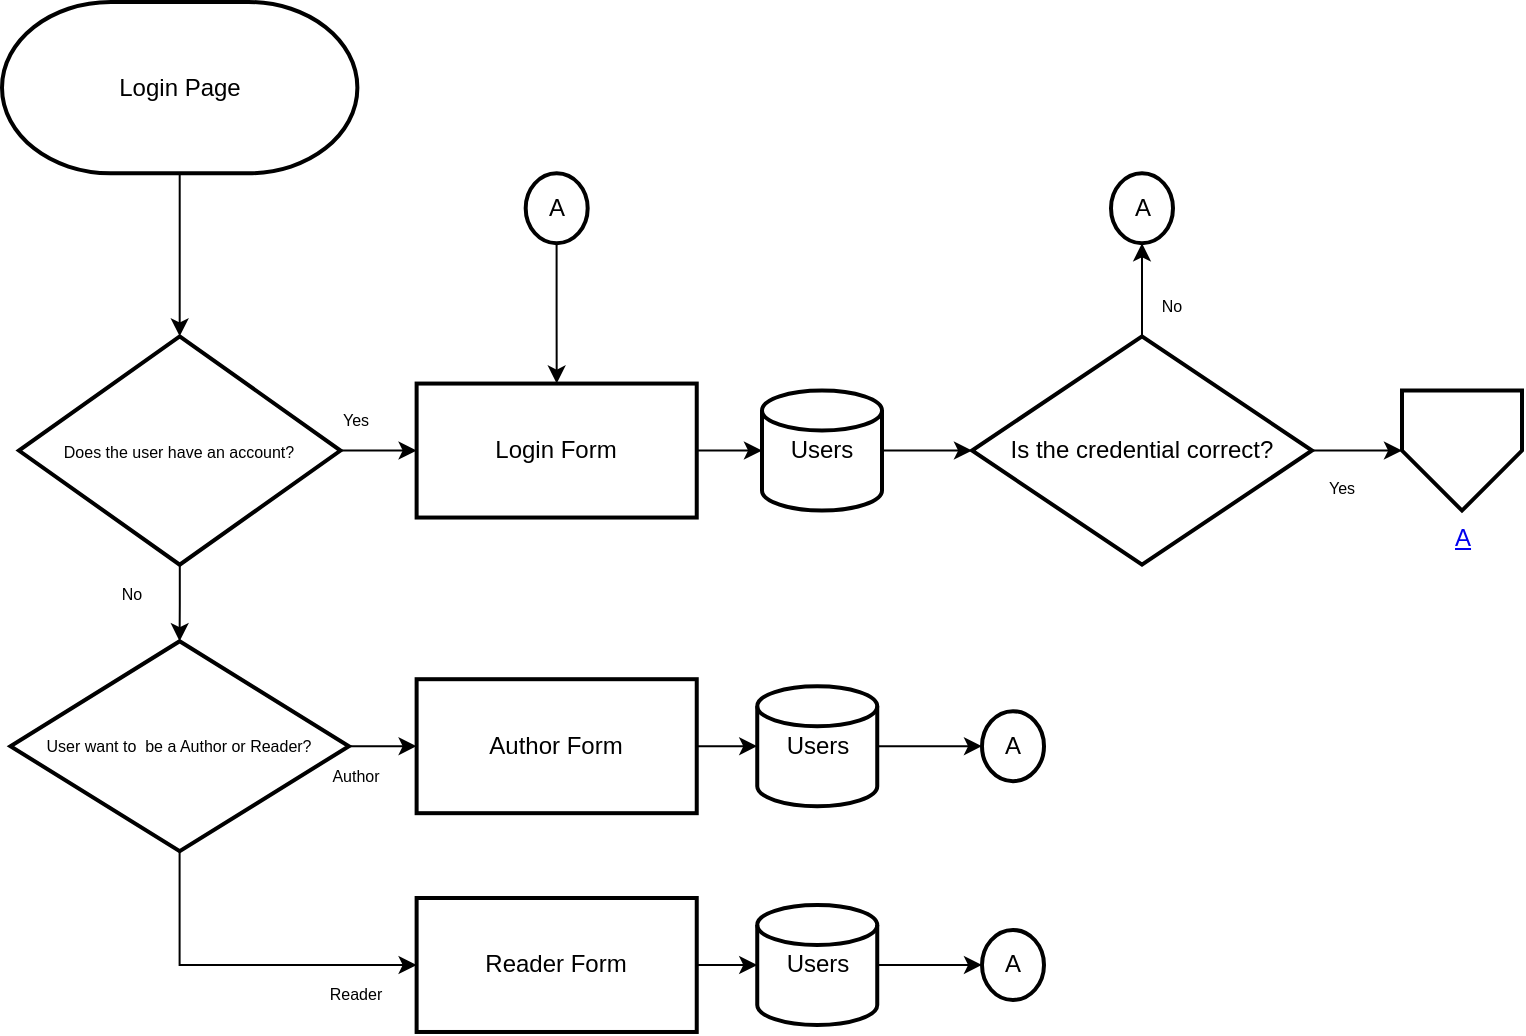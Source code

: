 <mxfile version="24.7.4" pages="2">
  <diagram name="Login Page" id="IQn6E6VwJ3_MwkaCUBP-">
    <mxGraphModel dx="767" dy="634" grid="1" gridSize="35" guides="1" tooltips="1" connect="1" arrows="1" fold="1" page="1" pageScale="1" pageWidth="1169" pageHeight="827" background="#ffffff" math="0" shadow="0">
      <root>
        <mxCell id="0" />
        <mxCell id="1" parent="0" />
        <mxCell id="KtXauQGQhGusqzx7ve6f-242" style="edgeStyle=orthogonalEdgeStyle;rounded=0;orthogonalLoop=1;jettySize=auto;html=1;entryX=0.5;entryY=0;entryDx=0;entryDy=0;entryPerimeter=0;labelBackgroundColor=none;fontColor=default;" edge="1" parent="1" source="KtXauQGQhGusqzx7ve6f-230" target="KtXauQGQhGusqzx7ve6f-235">
          <mxGeometry relative="1" as="geometry">
            <mxPoint x="293.846" y="384.35" as="targetPoint" />
          </mxGeometry>
        </mxCell>
        <mxCell id="KtXauQGQhGusqzx7ve6f-230" value="Login Page" style="strokeWidth=2;html=1;shape=mxgraph.flowchart.terminator;whiteSpace=wrap;rounded=0;labelBackgroundColor=none;" vertex="1" parent="1">
          <mxGeometry x="205" y="156" width="177.692" height="85.631" as="geometry" />
        </mxCell>
        <mxCell id="KtXauQGQhGusqzx7ve6f-240" value="" style="edgeStyle=orthogonalEdgeStyle;rounded=0;orthogonalLoop=1;jettySize=auto;html=1;entryX=0;entryY=0.5;entryDx=0;entryDy=0;labelBackgroundColor=none;fontColor=default;" edge="1" parent="1" source="KtXauQGQhGusqzx7ve6f-235" target="KtXauQGQhGusqzx7ve6f-272">
          <mxGeometry relative="1" as="geometry">
            <mxPoint x="412.308" y="380.272" as="targetPoint" />
          </mxGeometry>
        </mxCell>
        <mxCell id="KtXauQGQhGusqzx7ve6f-266" value="" style="edgeStyle=orthogonalEdgeStyle;rounded=0;orthogonalLoop=1;jettySize=auto;html=1;labelBackgroundColor=none;fontColor=default;" edge="1" parent="1" source="KtXauQGQhGusqzx7ve6f-235" target="KtXauQGQhGusqzx7ve6f-265">
          <mxGeometry relative="1" as="geometry" />
        </mxCell>
        <mxCell id="KtXauQGQhGusqzx7ve6f-235" value="&lt;font style=&quot;font-size: 8px;&quot;&gt;Does the user have an account?&lt;/font&gt;" style="strokeWidth=2;html=1;shape=mxgraph.flowchart.decision;whiteSpace=wrap;align=center;fontSize=10;rounded=0;labelBackgroundColor=none;" vertex="1" parent="1">
          <mxGeometry x="213.46" y="323.18" width="160.77" height="114.17" as="geometry" />
        </mxCell>
        <mxCell id="KtXauQGQhGusqzx7ve6f-256" value="" style="edgeStyle=orthogonalEdgeStyle;rounded=0;orthogonalLoop=1;jettySize=auto;html=1;labelBackgroundColor=none;fontColor=default;" edge="1" parent="1" source="KtXauQGQhGusqzx7ve6f-239" target="KtXauQGQhGusqzx7ve6f-259">
          <mxGeometry relative="1" as="geometry">
            <mxPoint x="579.959" y="528.107" as="targetPoint" />
          </mxGeometry>
        </mxCell>
        <mxCell id="KtXauQGQhGusqzx7ve6f-239" value="Author Form" style="rounded=0;whiteSpace=wrap;html=1;absoluteArcSize=1;arcSize=14;strokeWidth=2;labelBackgroundColor=none;" vertex="1" parent="1">
          <mxGeometry x="412.31" y="494.598" width="140.061" height="66.99" as="geometry" />
        </mxCell>
        <mxCell id="KtXauQGQhGusqzx7ve6f-274" value="" style="edgeStyle=orthogonalEdgeStyle;rounded=0;orthogonalLoop=1;jettySize=auto;html=1;labelBackgroundColor=none;fontColor=default;" edge="1" parent="1" source="KtXauQGQhGusqzx7ve6f-259" target="KtXauQGQhGusqzx7ve6f-263">
          <mxGeometry relative="1" as="geometry" />
        </mxCell>
        <mxCell id="KtXauQGQhGusqzx7ve6f-259" value="Users" style="strokeWidth=2;html=1;shape=mxgraph.flowchart.database;whiteSpace=wrap;rounded=0;labelBackgroundColor=none;" vertex="1" parent="1">
          <mxGeometry x="582.62" y="498.09" width="60" height="60" as="geometry" />
        </mxCell>
        <mxCell id="KtXauQGQhGusqzx7ve6f-263" value="A" style="strokeWidth=2;html=1;shape=mxgraph.flowchart.start_2;whiteSpace=wrap;rounded=0;labelBackgroundColor=none;" vertex="1" parent="1">
          <mxGeometry x="695" y="510.59" width="31" height="35" as="geometry" />
        </mxCell>
        <mxCell id="KtXauQGQhGusqzx7ve6f-267" value="" style="edgeStyle=orthogonalEdgeStyle;rounded=0;orthogonalLoop=1;jettySize=auto;html=1;labelBackgroundColor=none;fontColor=default;" edge="1" parent="1" source="KtXauQGQhGusqzx7ve6f-265" target="KtXauQGQhGusqzx7ve6f-239">
          <mxGeometry relative="1" as="geometry" />
        </mxCell>
        <mxCell id="KtXauQGQhGusqzx7ve6f-269" style="edgeStyle=orthogonalEdgeStyle;rounded=0;orthogonalLoop=1;jettySize=auto;html=1;entryX=0;entryY=0.5;entryDx=0;entryDy=0;labelBackgroundColor=none;fontColor=default;" edge="1" parent="1" source="KtXauQGQhGusqzx7ve6f-265" target="KtXauQGQhGusqzx7ve6f-268">
          <mxGeometry relative="1" as="geometry">
            <Array as="points">
              <mxPoint x="294" y="637" />
            </Array>
          </mxGeometry>
        </mxCell>
        <mxCell id="KtXauQGQhGusqzx7ve6f-265" value="User want to&amp;nbsp; be a Author or Reader?" style="strokeWidth=2;html=1;shape=mxgraph.flowchart.decision;whiteSpace=wrap;align=center;fontSize=8;horizontal=1;verticalAlign=middle;rounded=0;labelBackgroundColor=none;" vertex="1" parent="1">
          <mxGeometry x="209.23" y="475.59" width="169.23" height="105" as="geometry" />
        </mxCell>
        <mxCell id="KtXauQGQhGusqzx7ve6f-271" value="" style="edgeStyle=orthogonalEdgeStyle;rounded=0;orthogonalLoop=1;jettySize=auto;html=1;labelBackgroundColor=none;fontColor=default;" edge="1" parent="1" source="KtXauQGQhGusqzx7ve6f-268" target="KtXauQGQhGusqzx7ve6f-270">
          <mxGeometry relative="1" as="geometry" />
        </mxCell>
        <mxCell id="KtXauQGQhGusqzx7ve6f-268" value="Reader Form" style="rounded=0;whiteSpace=wrap;html=1;absoluteArcSize=1;arcSize=14;strokeWidth=2;labelBackgroundColor=none;" vertex="1" parent="1">
          <mxGeometry x="412.31" y="603.998" width="140.061" height="66.99" as="geometry" />
        </mxCell>
        <mxCell id="KtXauQGQhGusqzx7ve6f-275" value="" style="edgeStyle=orthogonalEdgeStyle;rounded=0;orthogonalLoop=1;jettySize=auto;html=1;labelBackgroundColor=none;fontColor=default;" edge="1" parent="1" source="KtXauQGQhGusqzx7ve6f-270" target="KtXauQGQhGusqzx7ve6f-273">
          <mxGeometry relative="1" as="geometry" />
        </mxCell>
        <mxCell id="KtXauQGQhGusqzx7ve6f-270" value="Users" style="strokeWidth=2;html=1;shape=mxgraph.flowchart.database;whiteSpace=wrap;rounded=0;labelBackgroundColor=none;" vertex="1" parent="1">
          <mxGeometry x="582.62" y="607.49" width="60" height="60" as="geometry" />
        </mxCell>
        <mxCell id="q3plZngy9iw-1TfEcPt4-3" value="" style="edgeStyle=orthogonalEdgeStyle;rounded=0;orthogonalLoop=1;jettySize=auto;html=1;entryX=0;entryY=0.5;entryDx=0;entryDy=0;entryPerimeter=0;" edge="1" parent="1" source="KtXauQGQhGusqzx7ve6f-272" target="q3plZngy9iw-1TfEcPt4-6">
          <mxGeometry relative="1" as="geometry" />
        </mxCell>
        <mxCell id="KtXauQGQhGusqzx7ve6f-272" value="Login Form" style="rounded=0;whiteSpace=wrap;html=1;absoluteArcSize=1;arcSize=14;strokeWidth=2;labelBackgroundColor=none;" vertex="1" parent="1">
          <mxGeometry x="412.31" y="346.778" width="140.061" height="66.99" as="geometry" />
        </mxCell>
        <mxCell id="KtXauQGQhGusqzx7ve6f-273" value="A" style="strokeWidth=2;html=1;shape=mxgraph.flowchart.start_2;whiteSpace=wrap;rounded=0;labelBackgroundColor=none;" vertex="1" parent="1">
          <mxGeometry x="695" y="619.99" width="31" height="35" as="geometry" />
        </mxCell>
        <mxCell id="KtXauQGQhGusqzx7ve6f-277" value="" style="edgeStyle=orthogonalEdgeStyle;rounded=0;orthogonalLoop=1;jettySize=auto;html=1;labelBackgroundColor=none;fontColor=default;" edge="1" parent="1" source="KtXauQGQhGusqzx7ve6f-276" target="KtXauQGQhGusqzx7ve6f-272">
          <mxGeometry relative="1" as="geometry" />
        </mxCell>
        <mxCell id="KtXauQGQhGusqzx7ve6f-276" value="A" style="strokeWidth=2;html=1;shape=mxgraph.flowchart.start_2;whiteSpace=wrap;rounded=0;labelBackgroundColor=none;" vertex="1" parent="1">
          <mxGeometry x="466.84" y="241.63" width="31" height="35" as="geometry" />
        </mxCell>
        <mxCell id="KtXauQGQhGusqzx7ve6f-278" value="&lt;a href=&quot;data:page/id,NMGtGAgAI5YezFN_Et-A&quot;&gt;A&lt;/a&gt;" style="verticalLabelPosition=bottom;verticalAlign=top;html=1;shape=offPageConnector;rounded=0;size=0.5;strokeWidth=2;labelBackgroundColor=none;" vertex="1" parent="1">
          <mxGeometry x="905" y="350.27" width="60" height="60" as="geometry" />
        </mxCell>
        <mxCell id="q3plZngy9iw-1TfEcPt4-10" value="" style="edgeStyle=orthogonalEdgeStyle;rounded=0;orthogonalLoop=1;jettySize=auto;html=1;" edge="1" parent="1" source="q3plZngy9iw-1TfEcPt4-2" target="KtXauQGQhGusqzx7ve6f-278">
          <mxGeometry relative="1" as="geometry" />
        </mxCell>
        <mxCell id="q3plZngy9iw-1TfEcPt4-12" value="" style="edgeStyle=orthogonalEdgeStyle;rounded=0;orthogonalLoop=1;jettySize=auto;html=1;" edge="1" parent="1" source="q3plZngy9iw-1TfEcPt4-2" target="q3plZngy9iw-1TfEcPt4-11">
          <mxGeometry relative="1" as="geometry" />
        </mxCell>
        <mxCell id="q3plZngy9iw-1TfEcPt4-2" value="&lt;span style=&quot;font-size: 12px;&quot;&gt;Is the credential correct?&lt;/span&gt;" style="strokeWidth=2;html=1;shape=mxgraph.flowchart.decision;whiteSpace=wrap;align=center;fontSize=10;rounded=0;labelBackgroundColor=none;" vertex="1" parent="1">
          <mxGeometry x="690" y="323.18" width="170" height="114.17" as="geometry" />
        </mxCell>
        <mxCell id="q3plZngy9iw-1TfEcPt4-4" value="Author" style="text;html=1;align=center;verticalAlign=middle;whiteSpace=wrap;rounded=0;fontSize=8;" vertex="1" parent="1">
          <mxGeometry x="352.31" y="528.09" width="60" height="30" as="geometry" />
        </mxCell>
        <mxCell id="q3plZngy9iw-1TfEcPt4-5" value="Reader" style="text;html=1;align=center;verticalAlign=middle;whiteSpace=wrap;rounded=0;fontSize=8;" vertex="1" parent="1">
          <mxGeometry x="352.31" y="637.49" width="60" height="30" as="geometry" />
        </mxCell>
        <mxCell id="q3plZngy9iw-1TfEcPt4-7" value="" style="edgeStyle=orthogonalEdgeStyle;rounded=0;orthogonalLoop=1;jettySize=auto;html=1;" edge="1" parent="1" source="q3plZngy9iw-1TfEcPt4-6" target="q3plZngy9iw-1TfEcPt4-2">
          <mxGeometry relative="1" as="geometry" />
        </mxCell>
        <mxCell id="q3plZngy9iw-1TfEcPt4-6" value="Users" style="strokeWidth=2;html=1;shape=mxgraph.flowchart.database;whiteSpace=wrap;rounded=0;labelBackgroundColor=none;" vertex="1" parent="1">
          <mxGeometry x="585.0" y="350.27" width="60" height="60" as="geometry" />
        </mxCell>
        <mxCell id="q3plZngy9iw-1TfEcPt4-8" value="Yes" style="text;html=1;align=center;verticalAlign=middle;whiteSpace=wrap;rounded=0;fontSize=8;" vertex="1" parent="1">
          <mxGeometry x="352.31" y="350.27" width="60" height="30" as="geometry" />
        </mxCell>
        <mxCell id="q3plZngy9iw-1TfEcPt4-9" value="No" style="text;html=1;align=center;verticalAlign=middle;whiteSpace=wrap;rounded=0;fontSize=8;" vertex="1" parent="1">
          <mxGeometry x="240" y="437.35" width="60" height="30" as="geometry" />
        </mxCell>
        <mxCell id="q3plZngy9iw-1TfEcPt4-11" value="A" style="strokeWidth=2;html=1;shape=mxgraph.flowchart.start_2;whiteSpace=wrap;rounded=0;labelBackgroundColor=none;" vertex="1" parent="1">
          <mxGeometry x="759.5" y="241.63" width="31" height="35" as="geometry" />
        </mxCell>
        <mxCell id="q3plZngy9iw-1TfEcPt4-14" value="Yes" style="text;html=1;align=center;verticalAlign=middle;whiteSpace=wrap;rounded=0;fontSize=8;" vertex="1" parent="1">
          <mxGeometry x="845" y="383.77" width="60" height="30" as="geometry" />
        </mxCell>
        <mxCell id="q3plZngy9iw-1TfEcPt4-15" value="No" style="text;html=1;align=center;verticalAlign=middle;whiteSpace=wrap;rounded=0;fontSize=8;" vertex="1" parent="1">
          <mxGeometry x="759.5" y="293.18" width="60" height="30" as="geometry" />
        </mxCell>
      </root>
    </mxGraphModel>
  </diagram>
  <diagram id="NMGtGAgAI5YezFN_Et-A" name="Home Page">
    <mxGraphModel dx="162" dy="540" grid="1" gridSize="35" guides="1" tooltips="1" connect="1" arrows="1" fold="1" page="1" pageScale="1" pageWidth="850" pageHeight="1100" math="0" shadow="0">
      <root>
        <mxCell id="0" />
        <mxCell id="1" parent="0" />
        <mxCell id="C9dFO_nc5ZKZ-b06XRvJ-1" value="" style="edgeStyle=orthogonalEdgeStyle;rounded=0;orthogonalLoop=1;jettySize=auto;html=1;" edge="1" parent="1" source="A29dvW_lfm74L5RQKfei-1" target="A29dvW_lfm74L5RQKfei-3">
          <mxGeometry relative="1" as="geometry" />
        </mxCell>
        <mxCell id="A29dvW_lfm74L5RQKfei-1" value="&lt;a href=&quot;data:page/id,NMGtGAgAI5YezFN_Et-A&quot;&gt;A&lt;/a&gt;" style="verticalLabelPosition=bottom;verticalAlign=top;html=1;shape=offPageConnector;rounded=0;size=0.5;strokeWidth=2;labelBackgroundColor=none;" vertex="1" parent="1">
          <mxGeometry x="910" y="70.0" width="60" height="60" as="geometry" />
        </mxCell>
        <mxCell id="A29dvW_lfm74L5RQKfei-3" value="Is the user Author or&amp;nbsp; Reader?" style="rhombus;whiteSpace=wrap;html=1;" vertex="1" parent="1">
          <mxGeometry x="1015" y="42.5" width="175" height="115" as="geometry" />
        </mxCell>
      </root>
    </mxGraphModel>
  </diagram>
</mxfile>

